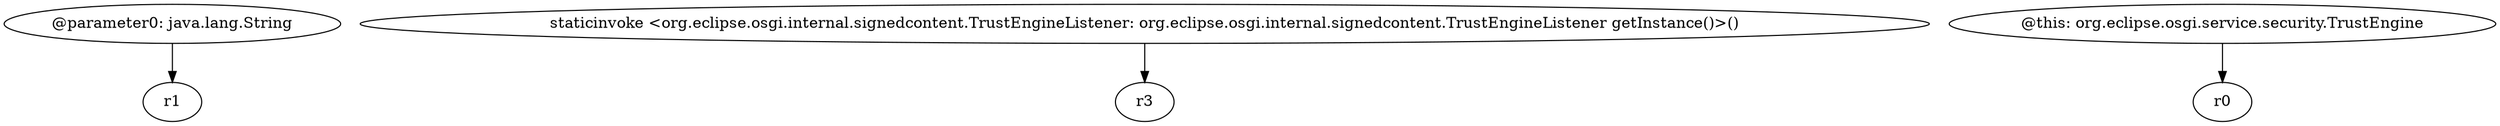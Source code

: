 digraph g {
0[label="@parameter0: java.lang.String"]
1[label="r1"]
0->1[label=""]
2[label="staticinvoke <org.eclipse.osgi.internal.signedcontent.TrustEngineListener: org.eclipse.osgi.internal.signedcontent.TrustEngineListener getInstance()>()"]
3[label="r3"]
2->3[label=""]
4[label="@this: org.eclipse.osgi.service.security.TrustEngine"]
5[label="r0"]
4->5[label=""]
}